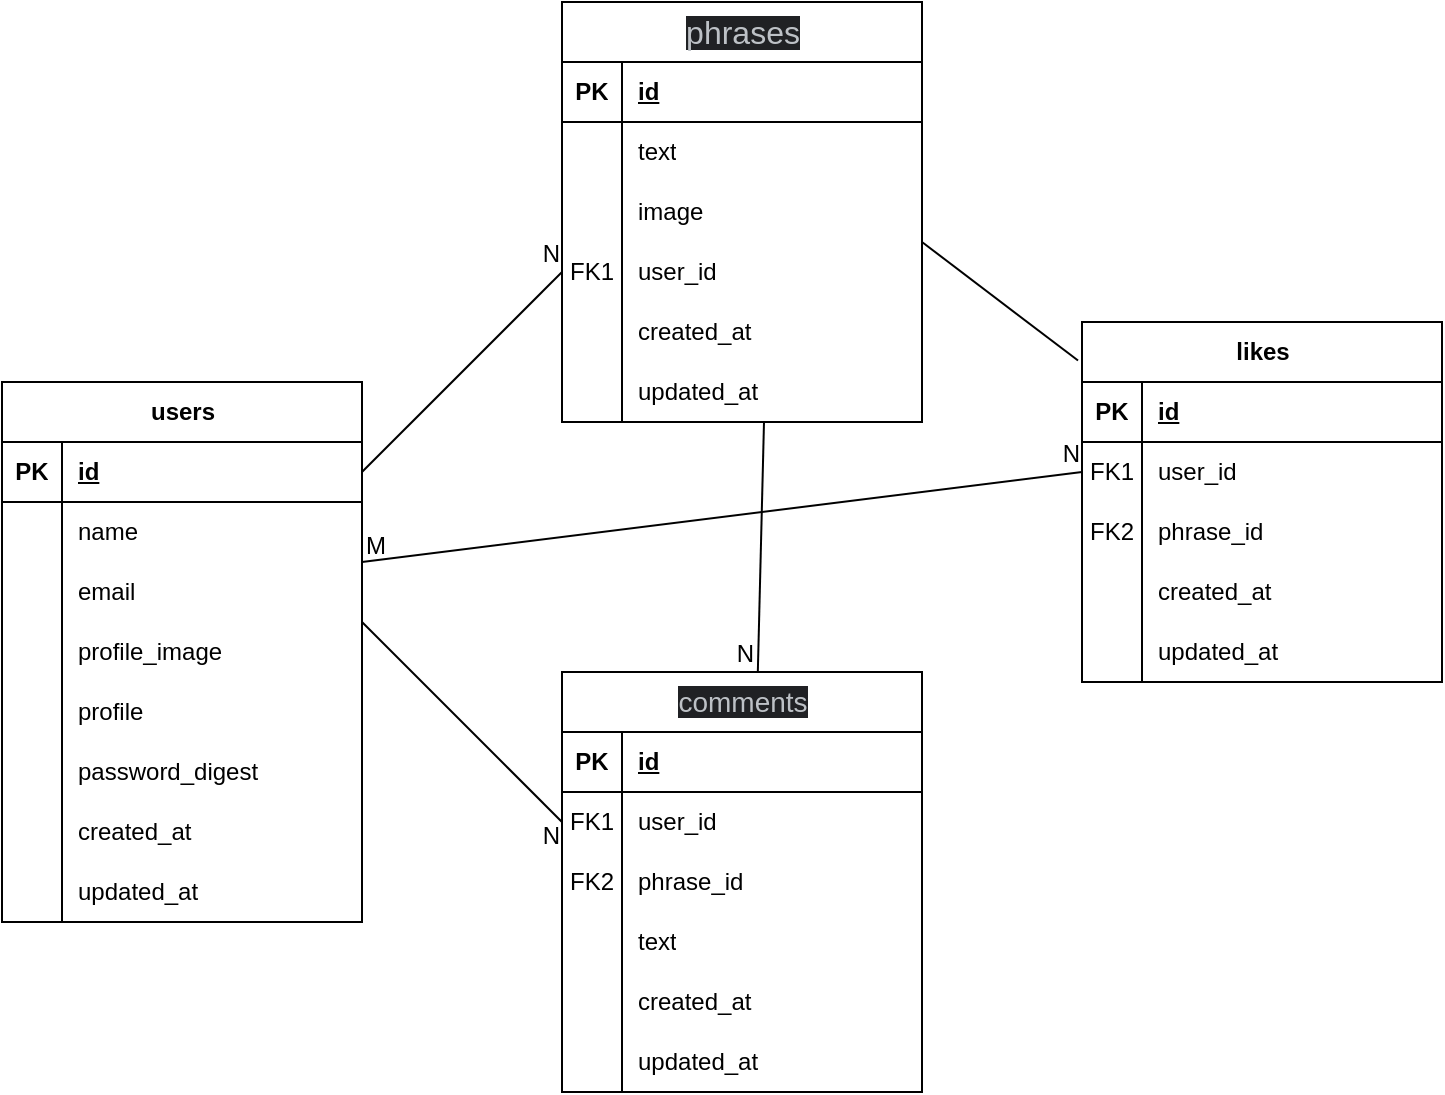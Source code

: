 <mxfile version="22.1.0" type="github">
  <diagram name="ページ1" id="wT1Gzw-jHjDFL--ZBXXL">
    <mxGraphModel dx="1403" dy="425" grid="1" gridSize="10" guides="1" tooltips="1" connect="1" arrows="1" fold="1" page="1" pageScale="1" pageWidth="827" pageHeight="1169" math="0" shadow="0">
      <root>
        <mxCell id="0" />
        <object label="背景" id="1">
          <mxCell parent="0" />
        </object>
        <mxCell id="OA8rigaPKmb_4RqQ8a2W-1" value="users" parent="0" />
        <mxCell id="OA8rigaPKmb_4RqQ8a2W-2" value="users" style="shape=table;startSize=30;container=1;collapsible=1;childLayout=tableLayout;fixedRows=1;rowLines=0;fontStyle=1;align=center;resizeLast=1;html=1;" vertex="1" parent="OA8rigaPKmb_4RqQ8a2W-1">
          <mxGeometry x="-40" y="230" width="180" height="270" as="geometry" />
        </mxCell>
        <mxCell id="OA8rigaPKmb_4RqQ8a2W-3" value="" style="shape=tableRow;horizontal=0;startSize=0;swimlaneHead=0;swimlaneBody=0;fillColor=none;collapsible=0;dropTarget=0;points=[[0,0.5],[1,0.5]];portConstraint=eastwest;top=0;left=0;right=0;bottom=1;" vertex="1" parent="OA8rigaPKmb_4RqQ8a2W-2">
          <mxGeometry y="30" width="180" height="30" as="geometry" />
        </mxCell>
        <mxCell id="OA8rigaPKmb_4RqQ8a2W-4" value="PK" style="shape=partialRectangle;connectable=0;fillColor=none;top=0;left=0;bottom=0;right=0;fontStyle=1;overflow=hidden;whiteSpace=wrap;html=1;" vertex="1" parent="OA8rigaPKmb_4RqQ8a2W-3">
          <mxGeometry width="30" height="30" as="geometry">
            <mxRectangle width="30" height="30" as="alternateBounds" />
          </mxGeometry>
        </mxCell>
        <mxCell id="OA8rigaPKmb_4RqQ8a2W-5" value="id" style="shape=partialRectangle;connectable=0;fillColor=none;top=0;left=0;bottom=0;right=0;align=left;spacingLeft=6;fontStyle=5;overflow=hidden;whiteSpace=wrap;html=1;" vertex="1" parent="OA8rigaPKmb_4RqQ8a2W-3">
          <mxGeometry x="30" width="150" height="30" as="geometry">
            <mxRectangle width="150" height="30" as="alternateBounds" />
          </mxGeometry>
        </mxCell>
        <mxCell id="OA8rigaPKmb_4RqQ8a2W-6" value="" style="shape=tableRow;horizontal=0;startSize=0;swimlaneHead=0;swimlaneBody=0;fillColor=none;collapsible=0;dropTarget=0;points=[[0,0.5],[1,0.5]];portConstraint=eastwest;top=0;left=0;right=0;bottom=0;" vertex="1" parent="OA8rigaPKmb_4RqQ8a2W-2">
          <mxGeometry y="60" width="180" height="30" as="geometry" />
        </mxCell>
        <mxCell id="OA8rigaPKmb_4RqQ8a2W-7" value="" style="shape=partialRectangle;connectable=0;fillColor=none;top=0;left=0;bottom=0;right=0;editable=1;overflow=hidden;whiteSpace=wrap;html=1;" vertex="1" parent="OA8rigaPKmb_4RqQ8a2W-6">
          <mxGeometry width="30" height="30" as="geometry">
            <mxRectangle width="30" height="30" as="alternateBounds" />
          </mxGeometry>
        </mxCell>
        <mxCell id="OA8rigaPKmb_4RqQ8a2W-8" value="name" style="shape=partialRectangle;connectable=0;fillColor=none;top=0;left=0;bottom=0;right=0;align=left;spacingLeft=6;overflow=hidden;whiteSpace=wrap;html=1;" vertex="1" parent="OA8rigaPKmb_4RqQ8a2W-6">
          <mxGeometry x="30" width="150" height="30" as="geometry">
            <mxRectangle width="150" height="30" as="alternateBounds" />
          </mxGeometry>
        </mxCell>
        <mxCell id="OA8rigaPKmb_4RqQ8a2W-9" value="" style="shape=tableRow;horizontal=0;startSize=0;swimlaneHead=0;swimlaneBody=0;fillColor=none;collapsible=0;dropTarget=0;points=[[0,0.5],[1,0.5]];portConstraint=eastwest;top=0;left=0;right=0;bottom=0;" vertex="1" parent="OA8rigaPKmb_4RqQ8a2W-2">
          <mxGeometry y="90" width="180" height="30" as="geometry" />
        </mxCell>
        <mxCell id="OA8rigaPKmb_4RqQ8a2W-10" value="" style="shape=partialRectangle;connectable=0;fillColor=none;top=0;left=0;bottom=0;right=0;editable=1;overflow=hidden;whiteSpace=wrap;html=1;" vertex="1" parent="OA8rigaPKmb_4RqQ8a2W-9">
          <mxGeometry width="30" height="30" as="geometry">
            <mxRectangle width="30" height="30" as="alternateBounds" />
          </mxGeometry>
        </mxCell>
        <mxCell id="OA8rigaPKmb_4RqQ8a2W-11" value="email" style="shape=partialRectangle;connectable=0;fillColor=none;top=0;left=0;bottom=0;right=0;align=left;spacingLeft=6;overflow=hidden;whiteSpace=wrap;html=1;" vertex="1" parent="OA8rigaPKmb_4RqQ8a2W-9">
          <mxGeometry x="30" width="150" height="30" as="geometry">
            <mxRectangle width="150" height="30" as="alternateBounds" />
          </mxGeometry>
        </mxCell>
        <mxCell id="OA8rigaPKmb_4RqQ8a2W-12" value="" style="shape=tableRow;horizontal=0;startSize=0;swimlaneHead=0;swimlaneBody=0;fillColor=none;collapsible=0;dropTarget=0;points=[[0,0.5],[1,0.5]];portConstraint=eastwest;top=0;left=0;right=0;bottom=0;" vertex="1" parent="OA8rigaPKmb_4RqQ8a2W-2">
          <mxGeometry y="120" width="180" height="30" as="geometry" />
        </mxCell>
        <mxCell id="OA8rigaPKmb_4RqQ8a2W-13" value="" style="shape=partialRectangle;connectable=0;fillColor=none;top=0;left=0;bottom=0;right=0;editable=1;overflow=hidden;whiteSpace=wrap;html=1;" vertex="1" parent="OA8rigaPKmb_4RqQ8a2W-12">
          <mxGeometry width="30" height="30" as="geometry">
            <mxRectangle width="30" height="30" as="alternateBounds" />
          </mxGeometry>
        </mxCell>
        <mxCell id="OA8rigaPKmb_4RqQ8a2W-14" value="profile_image" style="shape=partialRectangle;connectable=0;fillColor=none;top=0;left=0;bottom=0;right=0;align=left;spacingLeft=6;overflow=hidden;whiteSpace=wrap;html=1;" vertex="1" parent="OA8rigaPKmb_4RqQ8a2W-12">
          <mxGeometry x="30" width="150" height="30" as="geometry">
            <mxRectangle width="150" height="30" as="alternateBounds" />
          </mxGeometry>
        </mxCell>
        <mxCell id="OA8rigaPKmb_4RqQ8a2W-15" value="" style="shape=tableRow;horizontal=0;startSize=0;swimlaneHead=0;swimlaneBody=0;fillColor=none;collapsible=0;dropTarget=0;points=[[0,0.5],[1,0.5]];portConstraint=eastwest;top=0;left=0;right=0;bottom=0;" vertex="1" parent="OA8rigaPKmb_4RqQ8a2W-2">
          <mxGeometry y="150" width="180" height="30" as="geometry" />
        </mxCell>
        <mxCell id="OA8rigaPKmb_4RqQ8a2W-16" value="" style="shape=partialRectangle;connectable=0;fillColor=none;top=0;left=0;bottom=0;right=0;editable=1;overflow=hidden;whiteSpace=wrap;html=1;" vertex="1" parent="OA8rigaPKmb_4RqQ8a2W-15">
          <mxGeometry width="30" height="30" as="geometry">
            <mxRectangle width="30" height="30" as="alternateBounds" />
          </mxGeometry>
        </mxCell>
        <mxCell id="OA8rigaPKmb_4RqQ8a2W-17" value="profile&lt;span style=&quot;white-space: pre;&quot;&gt;&#x9;&lt;/span&gt;" style="shape=partialRectangle;connectable=0;fillColor=none;top=0;left=0;bottom=0;right=0;align=left;spacingLeft=6;overflow=hidden;whiteSpace=wrap;html=1;" vertex="1" parent="OA8rigaPKmb_4RqQ8a2W-15">
          <mxGeometry x="30" width="150" height="30" as="geometry">
            <mxRectangle width="150" height="30" as="alternateBounds" />
          </mxGeometry>
        </mxCell>
        <mxCell id="OA8rigaPKmb_4RqQ8a2W-21" value="" style="shape=tableRow;horizontal=0;startSize=0;swimlaneHead=0;swimlaneBody=0;fillColor=none;collapsible=0;dropTarget=0;points=[[0,0.5],[1,0.5]];portConstraint=eastwest;top=0;left=0;right=0;bottom=0;" vertex="1" parent="OA8rigaPKmb_4RqQ8a2W-2">
          <mxGeometry y="180" width="180" height="30" as="geometry" />
        </mxCell>
        <mxCell id="OA8rigaPKmb_4RqQ8a2W-22" value="" style="shape=partialRectangle;connectable=0;fillColor=none;top=0;left=0;bottom=0;right=0;editable=1;overflow=hidden;whiteSpace=wrap;html=1;" vertex="1" parent="OA8rigaPKmb_4RqQ8a2W-21">
          <mxGeometry width="30" height="30" as="geometry">
            <mxRectangle width="30" height="30" as="alternateBounds" />
          </mxGeometry>
        </mxCell>
        <mxCell id="OA8rigaPKmb_4RqQ8a2W-23" value="password_digest" style="shape=partialRectangle;connectable=0;fillColor=none;top=0;left=0;bottom=0;right=0;align=left;spacingLeft=6;overflow=hidden;whiteSpace=wrap;html=1;" vertex="1" parent="OA8rigaPKmb_4RqQ8a2W-21">
          <mxGeometry x="30" width="150" height="30" as="geometry">
            <mxRectangle width="150" height="30" as="alternateBounds" />
          </mxGeometry>
        </mxCell>
        <mxCell id="OA8rigaPKmb_4RqQ8a2W-24" value="" style="shape=tableRow;horizontal=0;startSize=0;swimlaneHead=0;swimlaneBody=0;fillColor=none;collapsible=0;dropTarget=0;points=[[0,0.5],[1,0.5]];portConstraint=eastwest;top=0;left=0;right=0;bottom=0;" vertex="1" parent="OA8rigaPKmb_4RqQ8a2W-2">
          <mxGeometry y="210" width="180" height="30" as="geometry" />
        </mxCell>
        <mxCell id="OA8rigaPKmb_4RqQ8a2W-25" value="" style="shape=partialRectangle;connectable=0;fillColor=none;top=0;left=0;bottom=0;right=0;editable=1;overflow=hidden;whiteSpace=wrap;html=1;" vertex="1" parent="OA8rigaPKmb_4RqQ8a2W-24">
          <mxGeometry width="30" height="30" as="geometry">
            <mxRectangle width="30" height="30" as="alternateBounds" />
          </mxGeometry>
        </mxCell>
        <mxCell id="OA8rigaPKmb_4RqQ8a2W-26" value="created_at" style="shape=partialRectangle;connectable=0;fillColor=none;top=0;left=0;bottom=0;right=0;align=left;spacingLeft=6;overflow=hidden;whiteSpace=wrap;html=1;" vertex="1" parent="OA8rigaPKmb_4RqQ8a2W-24">
          <mxGeometry x="30" width="150" height="30" as="geometry">
            <mxRectangle width="150" height="30" as="alternateBounds" />
          </mxGeometry>
        </mxCell>
        <mxCell id="OA8rigaPKmb_4RqQ8a2W-27" value="" style="shape=tableRow;horizontal=0;startSize=0;swimlaneHead=0;swimlaneBody=0;fillColor=none;collapsible=0;dropTarget=0;points=[[0,0.5],[1,0.5]];portConstraint=eastwest;top=0;left=0;right=0;bottom=0;" vertex="1" parent="OA8rigaPKmb_4RqQ8a2W-2">
          <mxGeometry y="240" width="180" height="30" as="geometry" />
        </mxCell>
        <mxCell id="OA8rigaPKmb_4RqQ8a2W-28" value="" style="shape=partialRectangle;connectable=0;fillColor=none;top=0;left=0;bottom=0;right=0;editable=1;overflow=hidden;whiteSpace=wrap;html=1;" vertex="1" parent="OA8rigaPKmb_4RqQ8a2W-27">
          <mxGeometry width="30" height="30" as="geometry">
            <mxRectangle width="30" height="30" as="alternateBounds" />
          </mxGeometry>
        </mxCell>
        <mxCell id="OA8rigaPKmb_4RqQ8a2W-29" value="updated_at" style="shape=partialRectangle;connectable=0;fillColor=none;top=0;left=0;bottom=0;right=0;align=left;spacingLeft=6;overflow=hidden;whiteSpace=wrap;html=1;" vertex="1" parent="OA8rigaPKmb_4RqQ8a2W-27">
          <mxGeometry x="30" width="150" height="30" as="geometry">
            <mxRectangle width="150" height="30" as="alternateBounds" />
          </mxGeometry>
        </mxCell>
        <mxCell id="OA8rigaPKmb_4RqQ8a2W-30" value="phrases" parent="0" />
        <mxCell id="OA8rigaPKmb_4RqQ8a2W-32" value="&lt;meta charset=&quot;utf-8&quot;&gt;&lt;span style=&quot;color: rgb(189, 193, 198); font-family: &amp;quot;Google Sans&amp;quot;, arial, sans-serif; font-size: 16px; font-style: normal; font-variant-ligatures: normal; font-variant-caps: normal; font-weight: 400; letter-spacing: normal; orphans: 2; text-align: start; text-indent: 0px; text-transform: none; widows: 2; word-spacing: 0px; -webkit-text-stroke-width: 0px; background-color: rgb(32, 33, 36); text-decoration-thickness: initial; text-decoration-style: initial; text-decoration-color: initial; float: none; display: inline !important;&quot;&gt;phrases&lt;/span&gt;" style="shape=table;startSize=30;container=1;collapsible=1;childLayout=tableLayout;fixedRows=1;rowLines=0;fontStyle=1;align=center;resizeLast=1;html=1;" vertex="1" parent="OA8rigaPKmb_4RqQ8a2W-30">
          <mxGeometry x="240" y="40" width="180" height="210" as="geometry" />
        </mxCell>
        <mxCell id="OA8rigaPKmb_4RqQ8a2W-33" value="" style="shape=tableRow;horizontal=0;startSize=0;swimlaneHead=0;swimlaneBody=0;fillColor=none;collapsible=0;dropTarget=0;points=[[0,0.5],[1,0.5]];portConstraint=eastwest;top=0;left=0;right=0;bottom=1;" vertex="1" parent="OA8rigaPKmb_4RqQ8a2W-32">
          <mxGeometry y="30" width="180" height="30" as="geometry" />
        </mxCell>
        <mxCell id="OA8rigaPKmb_4RqQ8a2W-34" value="PK" style="shape=partialRectangle;connectable=0;fillColor=none;top=0;left=0;bottom=0;right=0;fontStyle=1;overflow=hidden;whiteSpace=wrap;html=1;" vertex="1" parent="OA8rigaPKmb_4RqQ8a2W-33">
          <mxGeometry width="30" height="30" as="geometry">
            <mxRectangle width="30" height="30" as="alternateBounds" />
          </mxGeometry>
        </mxCell>
        <mxCell id="OA8rigaPKmb_4RqQ8a2W-35" value="id" style="shape=partialRectangle;connectable=0;fillColor=none;top=0;left=0;bottom=0;right=0;align=left;spacingLeft=6;fontStyle=5;overflow=hidden;whiteSpace=wrap;html=1;" vertex="1" parent="OA8rigaPKmb_4RqQ8a2W-33">
          <mxGeometry x="30" width="150" height="30" as="geometry">
            <mxRectangle width="150" height="30" as="alternateBounds" />
          </mxGeometry>
        </mxCell>
        <mxCell id="OA8rigaPKmb_4RqQ8a2W-36" value="" style="shape=tableRow;horizontal=0;startSize=0;swimlaneHead=0;swimlaneBody=0;fillColor=none;collapsible=0;dropTarget=0;points=[[0,0.5],[1,0.5]];portConstraint=eastwest;top=0;left=0;right=0;bottom=0;" vertex="1" parent="OA8rigaPKmb_4RqQ8a2W-32">
          <mxGeometry y="60" width="180" height="30" as="geometry" />
        </mxCell>
        <mxCell id="OA8rigaPKmb_4RqQ8a2W-37" value="" style="shape=partialRectangle;connectable=0;fillColor=none;top=0;left=0;bottom=0;right=0;editable=1;overflow=hidden;whiteSpace=wrap;html=1;" vertex="1" parent="OA8rigaPKmb_4RqQ8a2W-36">
          <mxGeometry width="30" height="30" as="geometry">
            <mxRectangle width="30" height="30" as="alternateBounds" />
          </mxGeometry>
        </mxCell>
        <mxCell id="OA8rigaPKmb_4RqQ8a2W-38" value="text" style="shape=partialRectangle;connectable=0;fillColor=none;top=0;left=0;bottom=0;right=0;align=left;spacingLeft=6;overflow=hidden;whiteSpace=wrap;html=1;" vertex="1" parent="OA8rigaPKmb_4RqQ8a2W-36">
          <mxGeometry x="30" width="150" height="30" as="geometry">
            <mxRectangle width="150" height="30" as="alternateBounds" />
          </mxGeometry>
        </mxCell>
        <mxCell id="OA8rigaPKmb_4RqQ8a2W-39" value="" style="shape=tableRow;horizontal=0;startSize=0;swimlaneHead=0;swimlaneBody=0;fillColor=none;collapsible=0;dropTarget=0;points=[[0,0.5],[1,0.5]];portConstraint=eastwest;top=0;left=0;right=0;bottom=0;" vertex="1" parent="OA8rigaPKmb_4RqQ8a2W-32">
          <mxGeometry y="90" width="180" height="30" as="geometry" />
        </mxCell>
        <mxCell id="OA8rigaPKmb_4RqQ8a2W-40" value="" style="shape=partialRectangle;connectable=0;fillColor=none;top=0;left=0;bottom=0;right=0;editable=1;overflow=hidden;whiteSpace=wrap;html=1;" vertex="1" parent="OA8rigaPKmb_4RqQ8a2W-39">
          <mxGeometry width="30" height="30" as="geometry">
            <mxRectangle width="30" height="30" as="alternateBounds" />
          </mxGeometry>
        </mxCell>
        <mxCell id="OA8rigaPKmb_4RqQ8a2W-41" value="image" style="shape=partialRectangle;connectable=0;fillColor=none;top=0;left=0;bottom=0;right=0;align=left;spacingLeft=6;overflow=hidden;whiteSpace=wrap;html=1;" vertex="1" parent="OA8rigaPKmb_4RqQ8a2W-39">
          <mxGeometry x="30" width="150" height="30" as="geometry">
            <mxRectangle width="150" height="30" as="alternateBounds" />
          </mxGeometry>
        </mxCell>
        <mxCell id="OA8rigaPKmb_4RqQ8a2W-42" value="" style="shape=tableRow;horizontal=0;startSize=0;swimlaneHead=0;swimlaneBody=0;fillColor=none;collapsible=0;dropTarget=0;points=[[0,0.5],[1,0.5]];portConstraint=eastwest;top=0;left=0;right=0;bottom=0;" vertex="1" parent="OA8rigaPKmb_4RqQ8a2W-32">
          <mxGeometry y="120" width="180" height="30" as="geometry" />
        </mxCell>
        <mxCell id="OA8rigaPKmb_4RqQ8a2W-43" value="FK1" style="shape=partialRectangle;connectable=0;fillColor=none;top=0;left=0;bottom=0;right=0;editable=1;overflow=hidden;whiteSpace=wrap;html=1;" vertex="1" parent="OA8rigaPKmb_4RqQ8a2W-42">
          <mxGeometry width="30" height="30" as="geometry">
            <mxRectangle width="30" height="30" as="alternateBounds" />
          </mxGeometry>
        </mxCell>
        <mxCell id="OA8rigaPKmb_4RqQ8a2W-44" value="user_id" style="shape=partialRectangle;connectable=0;fillColor=none;top=0;left=0;bottom=0;right=0;align=left;spacingLeft=6;overflow=hidden;whiteSpace=wrap;html=1;" vertex="1" parent="OA8rigaPKmb_4RqQ8a2W-42">
          <mxGeometry x="30" width="150" height="30" as="geometry">
            <mxRectangle width="150" height="30" as="alternateBounds" />
          </mxGeometry>
        </mxCell>
        <mxCell id="OA8rigaPKmb_4RqQ8a2W-45" value="" style="shape=tableRow;horizontal=0;startSize=0;swimlaneHead=0;swimlaneBody=0;fillColor=none;collapsible=0;dropTarget=0;points=[[0,0.5],[1,0.5]];portConstraint=eastwest;top=0;left=0;right=0;bottom=0;" vertex="1" parent="OA8rigaPKmb_4RqQ8a2W-32">
          <mxGeometry y="150" width="180" height="30" as="geometry" />
        </mxCell>
        <mxCell id="OA8rigaPKmb_4RqQ8a2W-46" value="" style="shape=partialRectangle;connectable=0;fillColor=none;top=0;left=0;bottom=0;right=0;editable=1;overflow=hidden;whiteSpace=wrap;html=1;" vertex="1" parent="OA8rigaPKmb_4RqQ8a2W-45">
          <mxGeometry width="30" height="30" as="geometry">
            <mxRectangle width="30" height="30" as="alternateBounds" />
          </mxGeometry>
        </mxCell>
        <mxCell id="OA8rigaPKmb_4RqQ8a2W-47" value="created_at" style="shape=partialRectangle;connectable=0;fillColor=none;top=0;left=0;bottom=0;right=0;align=left;spacingLeft=6;overflow=hidden;whiteSpace=wrap;html=1;" vertex="1" parent="OA8rigaPKmb_4RqQ8a2W-45">
          <mxGeometry x="30" width="150" height="30" as="geometry">
            <mxRectangle width="150" height="30" as="alternateBounds" />
          </mxGeometry>
        </mxCell>
        <mxCell id="OA8rigaPKmb_4RqQ8a2W-48" value="" style="shape=tableRow;horizontal=0;startSize=0;swimlaneHead=0;swimlaneBody=0;fillColor=none;collapsible=0;dropTarget=0;points=[[0,0.5],[1,0.5]];portConstraint=eastwest;top=0;left=0;right=0;bottom=0;" vertex="1" parent="OA8rigaPKmb_4RqQ8a2W-32">
          <mxGeometry y="180" width="180" height="30" as="geometry" />
        </mxCell>
        <mxCell id="OA8rigaPKmb_4RqQ8a2W-49" value="" style="shape=partialRectangle;connectable=0;fillColor=none;top=0;left=0;bottom=0;right=0;editable=1;overflow=hidden;whiteSpace=wrap;html=1;" vertex="1" parent="OA8rigaPKmb_4RqQ8a2W-48">
          <mxGeometry width="30" height="30" as="geometry">
            <mxRectangle width="30" height="30" as="alternateBounds" />
          </mxGeometry>
        </mxCell>
        <mxCell id="OA8rigaPKmb_4RqQ8a2W-50" value="updated_at" style="shape=partialRectangle;connectable=0;fillColor=none;top=0;left=0;bottom=0;right=0;align=left;spacingLeft=6;overflow=hidden;whiteSpace=wrap;html=1;" vertex="1" parent="OA8rigaPKmb_4RqQ8a2W-48">
          <mxGeometry x="30" width="150" height="30" as="geometry">
            <mxRectangle width="150" height="30" as="alternateBounds" />
          </mxGeometry>
        </mxCell>
        <mxCell id="OA8rigaPKmb_4RqQ8a2W-52" value="" style="endArrow=none;html=1;rounded=0;entryX=0;entryY=0.5;entryDx=0;entryDy=0;exitX=1;exitY=0.5;exitDx=0;exitDy=0;" edge="1" parent="OA8rigaPKmb_4RqQ8a2W-30" source="OA8rigaPKmb_4RqQ8a2W-3" target="OA8rigaPKmb_4RqQ8a2W-42">
          <mxGeometry relative="1" as="geometry">
            <mxPoint x="150" y="270" as="sourcePoint" />
            <mxPoint x="280" y="200" as="targetPoint" />
          </mxGeometry>
        </mxCell>
        <mxCell id="OA8rigaPKmb_4RqQ8a2W-53" value="N" style="resizable=0;html=1;whiteSpace=wrap;align=right;verticalAlign=bottom;" connectable="0" vertex="1" parent="OA8rigaPKmb_4RqQ8a2W-52">
          <mxGeometry x="1" relative="1" as="geometry" />
        </mxCell>
        <mxCell id="OA8rigaPKmb_4RqQ8a2W-67" value="coment" parent="0" />
        <mxCell id="OA8rigaPKmb_4RqQ8a2W-68" value="&lt;meta charset=&quot;utf-8&quot;&gt;&lt;span style=&quot;color: rgb(189, 193, 198); font-family: arial, sans-serif; font-size: 14px; font-style: normal; font-variant-ligatures: normal; font-variant-caps: normal; font-weight: 400; letter-spacing: normal; orphans: 2; text-align: left; text-indent: 0px; text-transform: none; widows: 2; word-spacing: 0px; -webkit-text-stroke-width: 0px; background-color: rgb(32, 33, 36); text-decoration-thickness: initial; text-decoration-style: initial; text-decoration-color: initial; float: none; display: inline !important;&quot;&gt;comments&lt;/span&gt;" style="shape=table;startSize=30;container=1;collapsible=1;childLayout=tableLayout;fixedRows=1;rowLines=0;fontStyle=1;align=center;resizeLast=1;html=1;" vertex="1" parent="OA8rigaPKmb_4RqQ8a2W-67">
          <mxGeometry x="240" y="375" width="180" height="210" as="geometry" />
        </mxCell>
        <mxCell id="OA8rigaPKmb_4RqQ8a2W-69" value="" style="shape=tableRow;horizontal=0;startSize=0;swimlaneHead=0;swimlaneBody=0;fillColor=none;collapsible=0;dropTarget=0;points=[[0,0.5],[1,0.5]];portConstraint=eastwest;top=0;left=0;right=0;bottom=1;" vertex="1" parent="OA8rigaPKmb_4RqQ8a2W-68">
          <mxGeometry y="30" width="180" height="30" as="geometry" />
        </mxCell>
        <mxCell id="OA8rigaPKmb_4RqQ8a2W-70" value="PK" style="shape=partialRectangle;connectable=0;fillColor=none;top=0;left=0;bottom=0;right=0;fontStyle=1;overflow=hidden;whiteSpace=wrap;html=1;" vertex="1" parent="OA8rigaPKmb_4RqQ8a2W-69">
          <mxGeometry width="30" height="30" as="geometry">
            <mxRectangle width="30" height="30" as="alternateBounds" />
          </mxGeometry>
        </mxCell>
        <mxCell id="OA8rigaPKmb_4RqQ8a2W-71" value="id" style="shape=partialRectangle;connectable=0;fillColor=none;top=0;left=0;bottom=0;right=0;align=left;spacingLeft=6;fontStyle=5;overflow=hidden;whiteSpace=wrap;html=1;" vertex="1" parent="OA8rigaPKmb_4RqQ8a2W-69">
          <mxGeometry x="30" width="150" height="30" as="geometry">
            <mxRectangle width="150" height="30" as="alternateBounds" />
          </mxGeometry>
        </mxCell>
        <mxCell id="OA8rigaPKmb_4RqQ8a2W-72" value="" style="shape=tableRow;horizontal=0;startSize=0;swimlaneHead=0;swimlaneBody=0;fillColor=none;collapsible=0;dropTarget=0;points=[[0,0.5],[1,0.5]];portConstraint=eastwest;top=0;left=0;right=0;bottom=0;" vertex="1" parent="OA8rigaPKmb_4RqQ8a2W-68">
          <mxGeometry y="60" width="180" height="30" as="geometry" />
        </mxCell>
        <mxCell id="OA8rigaPKmb_4RqQ8a2W-73" value="FK1" style="shape=partialRectangle;connectable=0;fillColor=none;top=0;left=0;bottom=0;right=0;editable=1;overflow=hidden;whiteSpace=wrap;html=1;" vertex="1" parent="OA8rigaPKmb_4RqQ8a2W-72">
          <mxGeometry width="30" height="30" as="geometry">
            <mxRectangle width="30" height="30" as="alternateBounds" />
          </mxGeometry>
        </mxCell>
        <mxCell id="OA8rigaPKmb_4RqQ8a2W-74" value="user_id" style="shape=partialRectangle;connectable=0;fillColor=none;top=0;left=0;bottom=0;right=0;align=left;spacingLeft=6;overflow=hidden;whiteSpace=wrap;html=1;" vertex="1" parent="OA8rigaPKmb_4RqQ8a2W-72">
          <mxGeometry x="30" width="150" height="30" as="geometry">
            <mxRectangle width="150" height="30" as="alternateBounds" />
          </mxGeometry>
        </mxCell>
        <mxCell id="OA8rigaPKmb_4RqQ8a2W-75" value="" style="shape=tableRow;horizontal=0;startSize=0;swimlaneHead=0;swimlaneBody=0;fillColor=none;collapsible=0;dropTarget=0;points=[[0,0.5],[1,0.5]];portConstraint=eastwest;top=0;left=0;right=0;bottom=0;" vertex="1" parent="OA8rigaPKmb_4RqQ8a2W-68">
          <mxGeometry y="90" width="180" height="30" as="geometry" />
        </mxCell>
        <mxCell id="OA8rigaPKmb_4RqQ8a2W-76" value="FK2" style="shape=partialRectangle;connectable=0;fillColor=none;top=0;left=0;bottom=0;right=0;editable=1;overflow=hidden;whiteSpace=wrap;html=1;" vertex="1" parent="OA8rigaPKmb_4RqQ8a2W-75">
          <mxGeometry width="30" height="30" as="geometry">
            <mxRectangle width="30" height="30" as="alternateBounds" />
          </mxGeometry>
        </mxCell>
        <mxCell id="OA8rigaPKmb_4RqQ8a2W-77" value="phrase_id" style="shape=partialRectangle;connectable=0;fillColor=none;top=0;left=0;bottom=0;right=0;align=left;spacingLeft=6;overflow=hidden;whiteSpace=wrap;html=1;" vertex="1" parent="OA8rigaPKmb_4RqQ8a2W-75">
          <mxGeometry x="30" width="150" height="30" as="geometry">
            <mxRectangle width="150" height="30" as="alternateBounds" />
          </mxGeometry>
        </mxCell>
        <mxCell id="OA8rigaPKmb_4RqQ8a2W-78" value="" style="shape=tableRow;horizontal=0;startSize=0;swimlaneHead=0;swimlaneBody=0;fillColor=none;collapsible=0;dropTarget=0;points=[[0,0.5],[1,0.5]];portConstraint=eastwest;top=0;left=0;right=0;bottom=0;" vertex="1" parent="OA8rigaPKmb_4RqQ8a2W-68">
          <mxGeometry y="120" width="180" height="30" as="geometry" />
        </mxCell>
        <mxCell id="OA8rigaPKmb_4RqQ8a2W-79" value="" style="shape=partialRectangle;connectable=0;fillColor=none;top=0;left=0;bottom=0;right=0;editable=1;overflow=hidden;whiteSpace=wrap;html=1;" vertex="1" parent="OA8rigaPKmb_4RqQ8a2W-78">
          <mxGeometry width="30" height="30" as="geometry">
            <mxRectangle width="30" height="30" as="alternateBounds" />
          </mxGeometry>
        </mxCell>
        <mxCell id="OA8rigaPKmb_4RqQ8a2W-80" value="text" style="shape=partialRectangle;connectable=0;fillColor=none;top=0;left=0;bottom=0;right=0;align=left;spacingLeft=6;overflow=hidden;whiteSpace=wrap;html=1;" vertex="1" parent="OA8rigaPKmb_4RqQ8a2W-78">
          <mxGeometry x="30" width="150" height="30" as="geometry">
            <mxRectangle width="150" height="30" as="alternateBounds" />
          </mxGeometry>
        </mxCell>
        <mxCell id="OA8rigaPKmb_4RqQ8a2W-88" value="" style="shape=tableRow;horizontal=0;startSize=0;swimlaneHead=0;swimlaneBody=0;fillColor=none;collapsible=0;dropTarget=0;points=[[0,0.5],[1,0.5]];portConstraint=eastwest;top=0;left=0;right=0;bottom=0;" vertex="1" parent="OA8rigaPKmb_4RqQ8a2W-68">
          <mxGeometry y="150" width="180" height="30" as="geometry" />
        </mxCell>
        <mxCell id="OA8rigaPKmb_4RqQ8a2W-89" value="" style="shape=partialRectangle;connectable=0;fillColor=none;top=0;left=0;bottom=0;right=0;editable=1;overflow=hidden;whiteSpace=wrap;html=1;" vertex="1" parent="OA8rigaPKmb_4RqQ8a2W-88">
          <mxGeometry width="30" height="30" as="geometry">
            <mxRectangle width="30" height="30" as="alternateBounds" />
          </mxGeometry>
        </mxCell>
        <mxCell id="OA8rigaPKmb_4RqQ8a2W-90" value="created_at" style="shape=partialRectangle;connectable=0;fillColor=none;top=0;left=0;bottom=0;right=0;align=left;spacingLeft=6;overflow=hidden;whiteSpace=wrap;html=1;" vertex="1" parent="OA8rigaPKmb_4RqQ8a2W-88">
          <mxGeometry x="30" width="150" height="30" as="geometry">
            <mxRectangle width="150" height="30" as="alternateBounds" />
          </mxGeometry>
        </mxCell>
        <mxCell id="OA8rigaPKmb_4RqQ8a2W-91" value="" style="shape=tableRow;horizontal=0;startSize=0;swimlaneHead=0;swimlaneBody=0;fillColor=none;collapsible=0;dropTarget=0;points=[[0,0.5],[1,0.5]];portConstraint=eastwest;top=0;left=0;right=0;bottom=0;" vertex="1" parent="OA8rigaPKmb_4RqQ8a2W-68">
          <mxGeometry y="180" width="180" height="30" as="geometry" />
        </mxCell>
        <mxCell id="OA8rigaPKmb_4RqQ8a2W-92" value="" style="shape=partialRectangle;connectable=0;fillColor=none;top=0;left=0;bottom=0;right=0;editable=1;overflow=hidden;whiteSpace=wrap;html=1;" vertex="1" parent="OA8rigaPKmb_4RqQ8a2W-91">
          <mxGeometry width="30" height="30" as="geometry">
            <mxRectangle width="30" height="30" as="alternateBounds" />
          </mxGeometry>
        </mxCell>
        <mxCell id="OA8rigaPKmb_4RqQ8a2W-93" value="updated_at" style="shape=partialRectangle;connectable=0;fillColor=none;top=0;left=0;bottom=0;right=0;align=left;spacingLeft=6;overflow=hidden;whiteSpace=wrap;html=1;" vertex="1" parent="OA8rigaPKmb_4RqQ8a2W-91">
          <mxGeometry x="30" width="150" height="30" as="geometry">
            <mxRectangle width="150" height="30" as="alternateBounds" />
          </mxGeometry>
        </mxCell>
        <mxCell id="OA8rigaPKmb_4RqQ8a2W-83" value="" style="endArrow=none;html=1;rounded=0;exitX=1;exitY=0.5;exitDx=0;exitDy=0;entryX=0;entryY=0.5;entryDx=0;entryDy=0;" edge="1" parent="OA8rigaPKmb_4RqQ8a2W-67" target="OA8rigaPKmb_4RqQ8a2W-72">
          <mxGeometry relative="1" as="geometry">
            <mxPoint x="140" y="350" as="sourcePoint" />
            <mxPoint x="280" y="470" as="targetPoint" />
          </mxGeometry>
        </mxCell>
        <mxCell id="OA8rigaPKmb_4RqQ8a2W-85" value="N" style="resizable=0;html=1;whiteSpace=wrap;align=right;verticalAlign=bottom;" connectable="0" vertex="1" parent="OA8rigaPKmb_4RqQ8a2W-83">
          <mxGeometry x="1" relative="1" as="geometry">
            <mxPoint y="15" as="offset" />
          </mxGeometry>
        </mxCell>
        <mxCell id="OA8rigaPKmb_4RqQ8a2W-86" value="" style="endArrow=none;html=1;rounded=0;entryX=0.544;entryY=-0.002;entryDx=0;entryDy=0;entryPerimeter=0;" edge="1" parent="OA8rigaPKmb_4RqQ8a2W-67" target="OA8rigaPKmb_4RqQ8a2W-68">
          <mxGeometry relative="1" as="geometry">
            <mxPoint x="341" y="250" as="sourcePoint" />
            <mxPoint x="340" y="340" as="targetPoint" />
          </mxGeometry>
        </mxCell>
        <mxCell id="OA8rigaPKmb_4RqQ8a2W-87" value="N" style="resizable=0;html=1;whiteSpace=wrap;align=right;verticalAlign=bottom;" connectable="0" vertex="1" parent="OA8rigaPKmb_4RqQ8a2W-86">
          <mxGeometry x="1" relative="1" as="geometry" />
        </mxCell>
        <mxCell id="OA8rigaPKmb_4RqQ8a2W-94" value="likes" parent="0" />
        <mxCell id="OA8rigaPKmb_4RqQ8a2W-95" value="likes" style="shape=table;startSize=30;container=1;collapsible=1;childLayout=tableLayout;fixedRows=1;rowLines=0;fontStyle=1;align=center;resizeLast=1;html=1;" vertex="1" parent="OA8rigaPKmb_4RqQ8a2W-94">
          <mxGeometry x="500" y="200" width="180" height="180" as="geometry" />
        </mxCell>
        <mxCell id="OA8rigaPKmb_4RqQ8a2W-96" value="" style="shape=tableRow;horizontal=0;startSize=0;swimlaneHead=0;swimlaneBody=0;fillColor=none;collapsible=0;dropTarget=0;points=[[0,0.5],[1,0.5]];portConstraint=eastwest;top=0;left=0;right=0;bottom=1;" vertex="1" parent="OA8rigaPKmb_4RqQ8a2W-95">
          <mxGeometry y="30" width="180" height="30" as="geometry" />
        </mxCell>
        <mxCell id="OA8rigaPKmb_4RqQ8a2W-97" value="PK" style="shape=partialRectangle;connectable=0;fillColor=none;top=0;left=0;bottom=0;right=0;fontStyle=1;overflow=hidden;whiteSpace=wrap;html=1;" vertex="1" parent="OA8rigaPKmb_4RqQ8a2W-96">
          <mxGeometry width="30" height="30" as="geometry">
            <mxRectangle width="30" height="30" as="alternateBounds" />
          </mxGeometry>
        </mxCell>
        <mxCell id="OA8rigaPKmb_4RqQ8a2W-98" value="id" style="shape=partialRectangle;connectable=0;fillColor=none;top=0;left=0;bottom=0;right=0;align=left;spacingLeft=6;fontStyle=5;overflow=hidden;whiteSpace=wrap;html=1;" vertex="1" parent="OA8rigaPKmb_4RqQ8a2W-96">
          <mxGeometry x="30" width="150" height="30" as="geometry">
            <mxRectangle width="150" height="30" as="alternateBounds" />
          </mxGeometry>
        </mxCell>
        <mxCell id="OA8rigaPKmb_4RqQ8a2W-99" value="" style="shape=tableRow;horizontal=0;startSize=0;swimlaneHead=0;swimlaneBody=0;fillColor=none;collapsible=0;dropTarget=0;points=[[0,0.5],[1,0.5]];portConstraint=eastwest;top=0;left=0;right=0;bottom=0;" vertex="1" parent="OA8rigaPKmb_4RqQ8a2W-95">
          <mxGeometry y="60" width="180" height="30" as="geometry" />
        </mxCell>
        <mxCell id="OA8rigaPKmb_4RqQ8a2W-100" value="FK1" style="shape=partialRectangle;connectable=0;fillColor=none;top=0;left=0;bottom=0;right=0;editable=1;overflow=hidden;whiteSpace=wrap;html=1;" vertex="1" parent="OA8rigaPKmb_4RqQ8a2W-99">
          <mxGeometry width="30" height="30" as="geometry">
            <mxRectangle width="30" height="30" as="alternateBounds" />
          </mxGeometry>
        </mxCell>
        <mxCell id="OA8rigaPKmb_4RqQ8a2W-101" value="user_id" style="shape=partialRectangle;connectable=0;fillColor=none;top=0;left=0;bottom=0;right=0;align=left;spacingLeft=6;overflow=hidden;whiteSpace=wrap;html=1;" vertex="1" parent="OA8rigaPKmb_4RqQ8a2W-99">
          <mxGeometry x="30" width="150" height="30" as="geometry">
            <mxRectangle width="150" height="30" as="alternateBounds" />
          </mxGeometry>
        </mxCell>
        <mxCell id="OA8rigaPKmb_4RqQ8a2W-102" value="" style="shape=tableRow;horizontal=0;startSize=0;swimlaneHead=0;swimlaneBody=0;fillColor=none;collapsible=0;dropTarget=0;points=[[0,0.5],[1,0.5]];portConstraint=eastwest;top=0;left=0;right=0;bottom=0;" vertex="1" parent="OA8rigaPKmb_4RqQ8a2W-95">
          <mxGeometry y="90" width="180" height="30" as="geometry" />
        </mxCell>
        <mxCell id="OA8rigaPKmb_4RqQ8a2W-103" value="FK2" style="shape=partialRectangle;connectable=0;fillColor=none;top=0;left=0;bottom=0;right=0;editable=1;overflow=hidden;whiteSpace=wrap;html=1;" vertex="1" parent="OA8rigaPKmb_4RqQ8a2W-102">
          <mxGeometry width="30" height="30" as="geometry">
            <mxRectangle width="30" height="30" as="alternateBounds" />
          </mxGeometry>
        </mxCell>
        <mxCell id="OA8rigaPKmb_4RqQ8a2W-104" value="phrase_id" style="shape=partialRectangle;connectable=0;fillColor=none;top=0;left=0;bottom=0;right=0;align=left;spacingLeft=6;overflow=hidden;whiteSpace=wrap;html=1;" vertex="1" parent="OA8rigaPKmb_4RqQ8a2W-102">
          <mxGeometry x="30" width="150" height="30" as="geometry">
            <mxRectangle width="150" height="30" as="alternateBounds" />
          </mxGeometry>
        </mxCell>
        <mxCell id="OA8rigaPKmb_4RqQ8a2W-108" value="" style="shape=tableRow;horizontal=0;startSize=0;swimlaneHead=0;swimlaneBody=0;fillColor=none;collapsible=0;dropTarget=0;points=[[0,0.5],[1,0.5]];portConstraint=eastwest;top=0;left=0;right=0;bottom=0;" vertex="1" parent="OA8rigaPKmb_4RqQ8a2W-95">
          <mxGeometry y="120" width="180" height="30" as="geometry" />
        </mxCell>
        <mxCell id="OA8rigaPKmb_4RqQ8a2W-109" value="" style="shape=partialRectangle;connectable=0;fillColor=none;top=0;left=0;bottom=0;right=0;editable=1;overflow=hidden;whiteSpace=wrap;html=1;" vertex="1" parent="OA8rigaPKmb_4RqQ8a2W-108">
          <mxGeometry width="30" height="30" as="geometry">
            <mxRectangle width="30" height="30" as="alternateBounds" />
          </mxGeometry>
        </mxCell>
        <mxCell id="OA8rigaPKmb_4RqQ8a2W-110" value="created_at" style="shape=partialRectangle;connectable=0;fillColor=none;top=0;left=0;bottom=0;right=0;align=left;spacingLeft=6;overflow=hidden;whiteSpace=wrap;html=1;" vertex="1" parent="OA8rigaPKmb_4RqQ8a2W-108">
          <mxGeometry x="30" width="150" height="30" as="geometry">
            <mxRectangle width="150" height="30" as="alternateBounds" />
          </mxGeometry>
        </mxCell>
        <mxCell id="OA8rigaPKmb_4RqQ8a2W-111" value="" style="shape=tableRow;horizontal=0;startSize=0;swimlaneHead=0;swimlaneBody=0;fillColor=none;collapsible=0;dropTarget=0;points=[[0,0.5],[1,0.5]];portConstraint=eastwest;top=0;left=0;right=0;bottom=0;" vertex="1" parent="OA8rigaPKmb_4RqQ8a2W-95">
          <mxGeometry y="150" width="180" height="30" as="geometry" />
        </mxCell>
        <mxCell id="OA8rigaPKmb_4RqQ8a2W-112" value="" style="shape=partialRectangle;connectable=0;fillColor=none;top=0;left=0;bottom=0;right=0;editable=1;overflow=hidden;whiteSpace=wrap;html=1;" vertex="1" parent="OA8rigaPKmb_4RqQ8a2W-111">
          <mxGeometry width="30" height="30" as="geometry">
            <mxRectangle width="30" height="30" as="alternateBounds" />
          </mxGeometry>
        </mxCell>
        <mxCell id="OA8rigaPKmb_4RqQ8a2W-113" value="updated_at" style="shape=partialRectangle;connectable=0;fillColor=none;top=0;left=0;bottom=0;right=0;align=left;spacingLeft=6;overflow=hidden;whiteSpace=wrap;html=1;" vertex="1" parent="OA8rigaPKmb_4RqQ8a2W-111">
          <mxGeometry x="30" width="150" height="30" as="geometry">
            <mxRectangle width="150" height="30" as="alternateBounds" />
          </mxGeometry>
        </mxCell>
        <mxCell id="OA8rigaPKmb_4RqQ8a2W-115" value="" style="endArrow=none;html=1;rounded=0;entryX=-0.011;entryY=0.107;entryDx=0;entryDy=0;entryPerimeter=0;" edge="1" parent="OA8rigaPKmb_4RqQ8a2W-94" target="OA8rigaPKmb_4RqQ8a2W-95">
          <mxGeometry relative="1" as="geometry">
            <mxPoint x="420" y="160" as="sourcePoint" />
            <mxPoint x="490" y="280" as="targetPoint" />
          </mxGeometry>
        </mxCell>
        <mxCell id="OA8rigaPKmb_4RqQ8a2W-119" value="" style="endArrow=none;html=1;rounded=0;entryX=0;entryY=0.5;entryDx=0;entryDy=0;" edge="1" parent="OA8rigaPKmb_4RqQ8a2W-94" target="OA8rigaPKmb_4RqQ8a2W-99">
          <mxGeometry relative="1" as="geometry">
            <mxPoint x="140" y="320" as="sourcePoint" />
            <mxPoint x="300" y="320" as="targetPoint" />
          </mxGeometry>
        </mxCell>
        <mxCell id="OA8rigaPKmb_4RqQ8a2W-120" value="M" style="resizable=0;html=1;whiteSpace=wrap;align=left;verticalAlign=bottom;" connectable="0" vertex="1" parent="OA8rigaPKmb_4RqQ8a2W-119">
          <mxGeometry x="-1" relative="1" as="geometry" />
        </mxCell>
        <mxCell id="OA8rigaPKmb_4RqQ8a2W-121" value="N" style="resizable=0;html=1;whiteSpace=wrap;align=right;verticalAlign=bottom;" connectable="0" vertex="1" parent="OA8rigaPKmb_4RqQ8a2W-119">
          <mxGeometry x="1" relative="1" as="geometry" />
        </mxCell>
      </root>
    </mxGraphModel>
  </diagram>
</mxfile>
